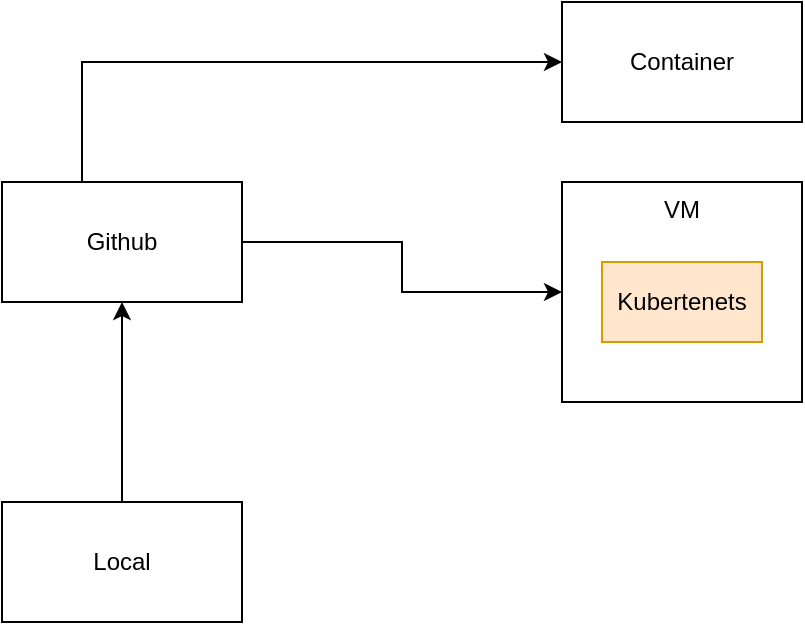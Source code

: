 <mxfile version="24.5.3" type="device">
  <diagram name="Page-1" id="d63BSlCNplBEEFsTnN4B">
    <mxGraphModel dx="998" dy="630" grid="1" gridSize="10" guides="1" tooltips="1" connect="1" arrows="1" fold="1" page="1" pageScale="1" pageWidth="850" pageHeight="1100" math="0" shadow="0">
      <root>
        <mxCell id="0" />
        <mxCell id="1" parent="0" />
        <mxCell id="GJKsnoj0tcisjmZ4Kjyj-5" style="edgeStyle=orthogonalEdgeStyle;rounded=0;orthogonalLoop=1;jettySize=auto;html=1;" edge="1" parent="1" source="GJKsnoj0tcisjmZ4Kjyj-1" target="GJKsnoj0tcisjmZ4Kjyj-4">
          <mxGeometry relative="1" as="geometry" />
        </mxCell>
        <mxCell id="GJKsnoj0tcisjmZ4Kjyj-7" style="edgeStyle=orthogonalEdgeStyle;rounded=0;orthogonalLoop=1;jettySize=auto;html=1;entryX=0;entryY=0.5;entryDx=0;entryDy=0;" edge="1" parent="1" source="GJKsnoj0tcisjmZ4Kjyj-1" target="GJKsnoj0tcisjmZ4Kjyj-6">
          <mxGeometry relative="1" as="geometry">
            <Array as="points">
              <mxPoint x="140" y="30" />
            </Array>
          </mxGeometry>
        </mxCell>
        <mxCell id="GJKsnoj0tcisjmZ4Kjyj-1" value="Github" style="rounded=0;whiteSpace=wrap;html=1;" vertex="1" parent="1">
          <mxGeometry x="100" y="90" width="120" height="60" as="geometry" />
        </mxCell>
        <mxCell id="GJKsnoj0tcisjmZ4Kjyj-3" style="edgeStyle=orthogonalEdgeStyle;rounded=0;orthogonalLoop=1;jettySize=auto;html=1;" edge="1" parent="1" source="GJKsnoj0tcisjmZ4Kjyj-2" target="GJKsnoj0tcisjmZ4Kjyj-1">
          <mxGeometry relative="1" as="geometry" />
        </mxCell>
        <mxCell id="GJKsnoj0tcisjmZ4Kjyj-2" value="Local" style="rounded=0;whiteSpace=wrap;html=1;" vertex="1" parent="1">
          <mxGeometry x="100" y="250" width="120" height="60" as="geometry" />
        </mxCell>
        <mxCell id="GJKsnoj0tcisjmZ4Kjyj-4" value="VM" style="rounded=0;whiteSpace=wrap;html=1;verticalAlign=top;" vertex="1" parent="1">
          <mxGeometry x="380" y="90" width="120" height="110" as="geometry" />
        </mxCell>
        <mxCell id="GJKsnoj0tcisjmZ4Kjyj-6" value="Container" style="rounded=0;whiteSpace=wrap;html=1;" vertex="1" parent="1">
          <mxGeometry x="380" width="120" height="60" as="geometry" />
        </mxCell>
        <mxCell id="GJKsnoj0tcisjmZ4Kjyj-8" value="Kubertenets" style="rounded=0;whiteSpace=wrap;html=1;fillColor=#ffe6cc;strokeColor=#d79b00;" vertex="1" parent="1">
          <mxGeometry x="400" y="130" width="80" height="40" as="geometry" />
        </mxCell>
      </root>
    </mxGraphModel>
  </diagram>
</mxfile>
